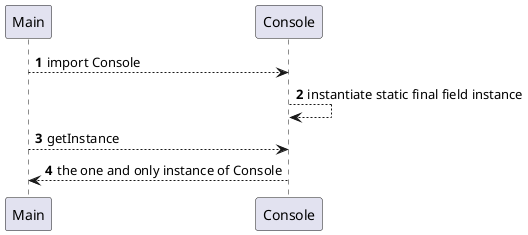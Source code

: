 @startuml
'https://plantuml.com/sequence-diagram

autonumber

Main --> Console: import Console
Console --> Console: instantiate static final field instance
Main --> Console: getInstance
Main <-- Console: the one and only instance of Console
@enduml

